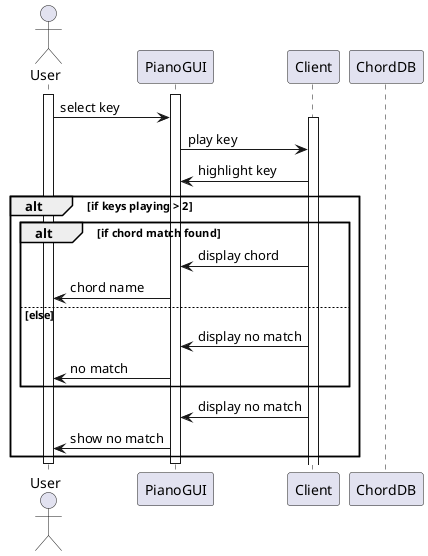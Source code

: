 @startuml
actor User
participant PianoGUI
participant Client
participant ChordDB
activate User
activate PianoGUI
User -> PianoGUI: select key
activate Client
PianoGUI -> Client: play key
Client -> PianoGUI: highlight key
alt if keys playing > 2
alt if chord match found
Client -> PianoGUI: display chord
PianoGUI -> User: chord name
else else
Client -> PianoGUI: display no match
PianoGUI -> User: no match
end
Client -> PianoGUI: display no match
PianoGUI -> User: show no match
end
deactivate PianoGUI
deactivate User
@enduml
